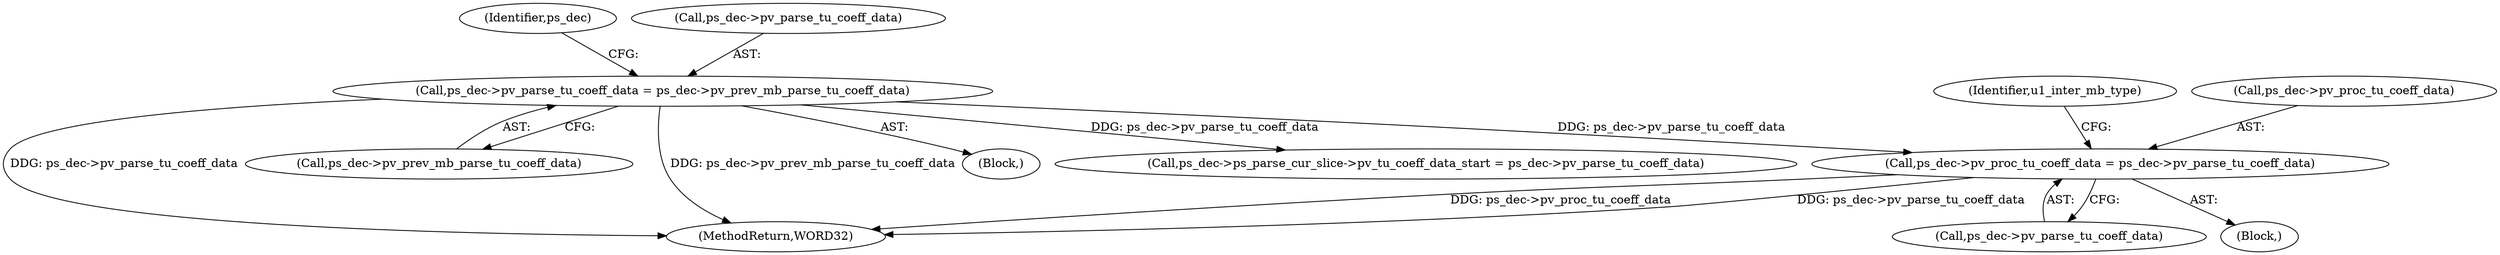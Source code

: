digraph "0_Android_9a00f562a612d56e7b2b989d168647db900ba6cf@pointer" {
"1000971" [label="(Call,ps_dec->pv_proc_tu_coeff_data = ps_dec->pv_parse_tu_coeff_data)"];
"1000654" [label="(Call,ps_dec->pv_parse_tu_coeff_data = ps_dec->pv_prev_mb_parse_tu_coeff_data)"];
"1000654" [label="(Call,ps_dec->pv_parse_tu_coeff_data = ps_dec->pv_prev_mb_parse_tu_coeff_data)"];
"1000960" [label="(Call,ps_dec->ps_parse_cur_slice->pv_tu_coeff_data_start = ps_dec->pv_parse_tu_coeff_data)"];
"1000970" [label="(Block,)"];
"1000971" [label="(Call,ps_dec->pv_proc_tu_coeff_data = ps_dec->pv_parse_tu_coeff_data)"];
"1000663" [label="(Identifier,ps_dec)"];
"1000655" [label="(Call,ps_dec->pv_parse_tu_coeff_data)"];
"1000979" [label="(Identifier,u1_inter_mb_type)"];
"1000975" [label="(Call,ps_dec->pv_parse_tu_coeff_data)"];
"1000972" [label="(Call,ps_dec->pv_proc_tu_coeff_data)"];
"1000658" [label="(Call,ps_dec->pv_prev_mb_parse_tu_coeff_data)"];
"1001450" [label="(MethodReturn,WORD32)"];
"1000653" [label="(Block,)"];
"1000971" -> "1000970"  [label="AST: "];
"1000971" -> "1000975"  [label="CFG: "];
"1000972" -> "1000971"  [label="AST: "];
"1000975" -> "1000971"  [label="AST: "];
"1000979" -> "1000971"  [label="CFG: "];
"1000971" -> "1001450"  [label="DDG: ps_dec->pv_proc_tu_coeff_data"];
"1000971" -> "1001450"  [label="DDG: ps_dec->pv_parse_tu_coeff_data"];
"1000654" -> "1000971"  [label="DDG: ps_dec->pv_parse_tu_coeff_data"];
"1000654" -> "1000653"  [label="AST: "];
"1000654" -> "1000658"  [label="CFG: "];
"1000655" -> "1000654"  [label="AST: "];
"1000658" -> "1000654"  [label="AST: "];
"1000663" -> "1000654"  [label="CFG: "];
"1000654" -> "1001450"  [label="DDG: ps_dec->pv_parse_tu_coeff_data"];
"1000654" -> "1001450"  [label="DDG: ps_dec->pv_prev_mb_parse_tu_coeff_data"];
"1000654" -> "1000960"  [label="DDG: ps_dec->pv_parse_tu_coeff_data"];
}
